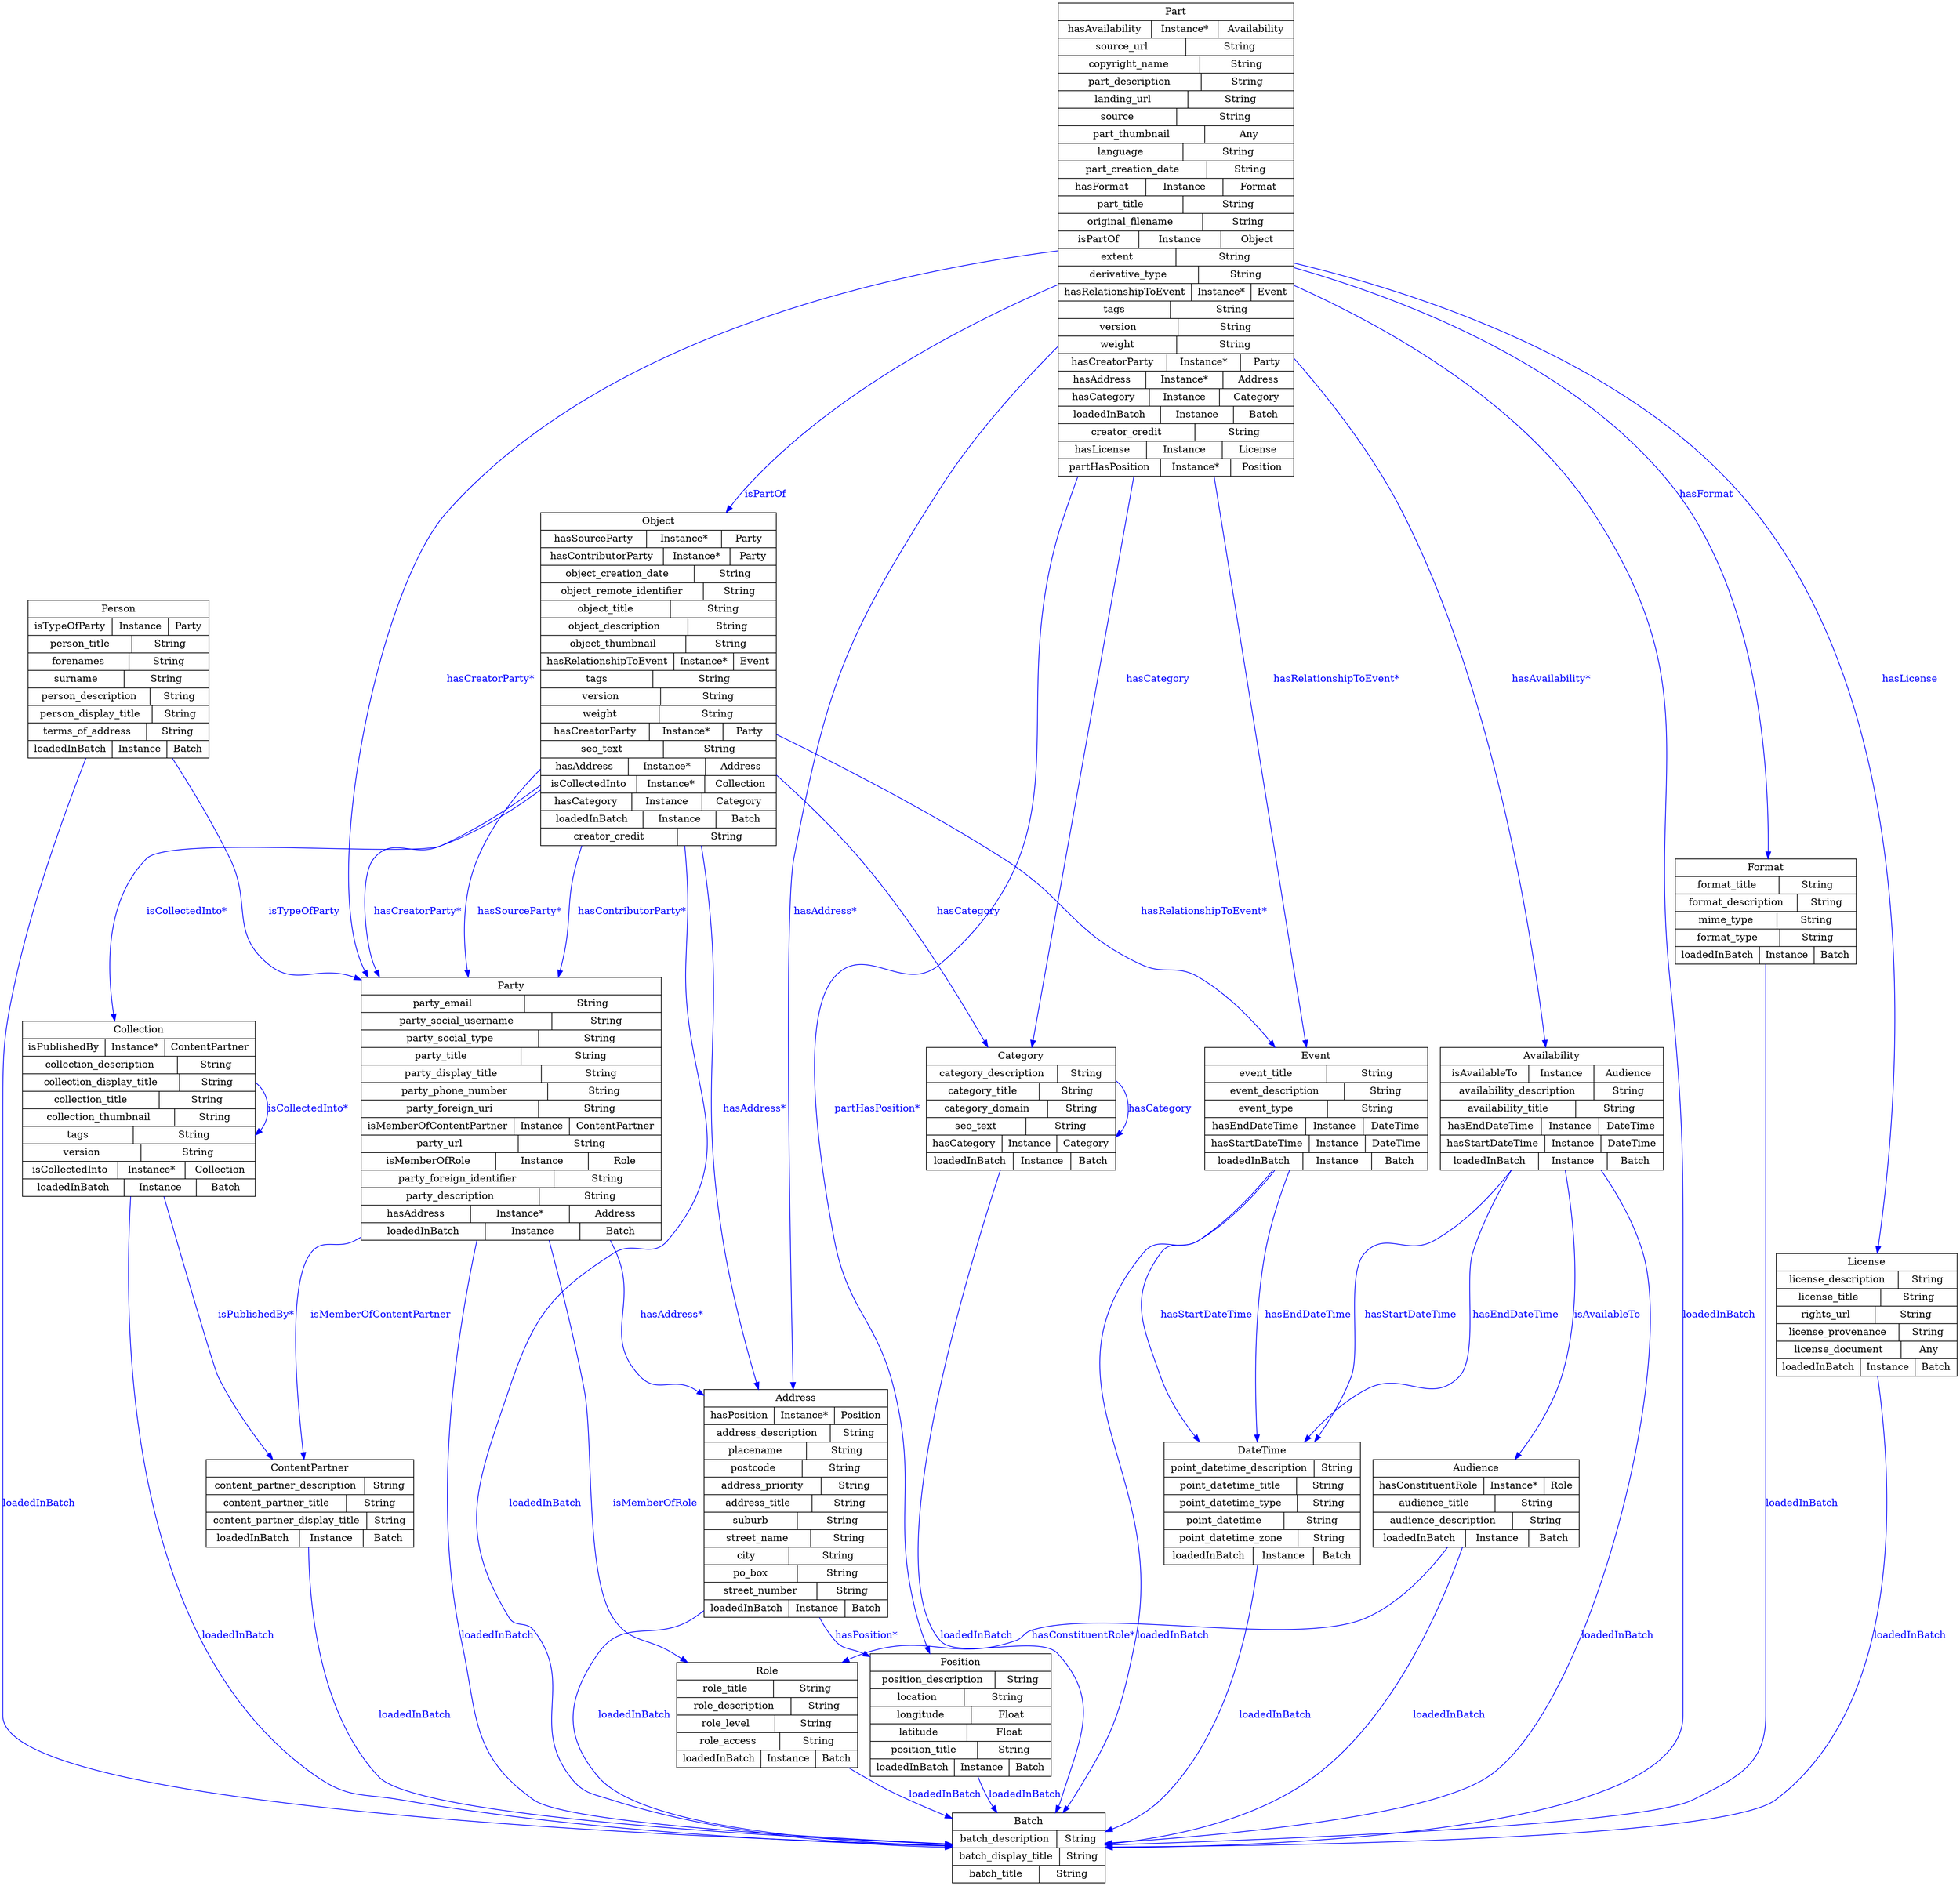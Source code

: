digraph ceismic {
	node [label="\N"];
	graph [bb="0,0,2800,2690"];
	"http://quakestudies.canterbury.ac.nz#ContentPartner" [label="{ContentPartner|{content_partner_description|String}|{content_partner_title|String}|{content_partner_display_title|String}|{load\
edInBatch|Instance|{Batch}}}", shape=record, color="0.0,0.0,0.0", fontcolor="0.0,0.0,0.0", pos="422,547", rects="274,584,571,609 274,559,504,584 504,559,571,584 274,534,478,559 478,534,571,559 274,509,508,534 508,509,571,534 274,484,408,509 \
408,484,499,509 499,484,571,509", width="4.11", height="1.74"];
	"http://quakestudies.canterbury.ac.nz#Batch" [label="{Batch|{batch_description|String}|{batch_display_title|String}|{batch_title|String}}", shape=record, color="0.0,0.0,0.0", fontcolor="0.0,0.0,0.0", pos="1465,50", rects="1356,75,1575,100 1356,50,1508,75 1508,50,1575,75 1356,25,1512,50 1512,25,1575,50 1356,0,1482,25 1482,0,1575,25", width="3.03", height="1.39"];
	"http://quakestudies.canterbury.ac.nz#Collection" [label="{Collection|{isPublishedBy|Instance*|{ContentPartner}}|{collection_description|String}|{collection_display_title|String}|{collec\
tion_title|String}|{collection_thumbnail|String}|{tags|String}|{version|String}|{isCollectedInto|Instance*|{Collection}}|{loaded\
InBatch|Instance|{Batch}}}", shape=record, color="0.0,0.0,0.0", fontcolor="0.0,0.0,0.0", pos="194,1110", rects="28,1210,361,1235 28,1185,144,1210 144,1185,229,1210 229,1185,361,1210 28,1160,252,1185 252,1160,361,1185 28,1135,256,1160 256,11\
35,361,1160 28,1110,227,1135 227,1110,361,1135 28,1085,248,1110 248,1085,361,1110 28,1060,187,1085 187,1060,361,1085 28,1035,197\
,1060 197,1035,361,1060 28,1010,165,1035 165,1010,259,1035 259,1010,361,1035 28,985,174,1010 174,985,277,1010 277,985,361,1010", width="4.61", height="3.47"];
	"http://quakestudies.canterbury.ac.nz#Position" [label="{Position|{position_description|String}|{location|String}|{longitude|Float}|{latitude|Float}|{position_title|String}|{loadedInBa\
tch|Instance|{Batch}}}", shape=record, color="0.0,0.0,0.0", fontcolor="0.0,0.0,0.0", pos="1378,242", rects="1249,304,1508,329 1249,279,1430,304 1430,279,1508,304 1249,254,1385,279 1385,254,1508,279 1249,229,1393,254 1393,229,1508,254 12\
49,204,1388,229 1388,204,1508,229 1249,179,1404,204 1404,179,1508,204 1249,154,1371,179 1371,154,1449,179 1449,154,1508,179", width="3.58", height="2.43"];
	"http://quakestudies.canterbury.ac.nz#Person" [label="{Person|{isTypeOfParty|Instance|{Party}}|{person_title|String}|{forenames|String}|{surname|String}|{person_description|String}|{\
person_display_title|String}|{terms_of_address|String}|{loadedInBatch|Instance|{Batch}}}", shape=record, color="0.0,0.0,0.0", fontcolor="0.0,0.0,0.0", pos="160,1722", rects="31,1809,290,1834 31,1784,152,1809 152,1784,232,1809 232,1784,290,1809 31,1759,181,1784 181,1759,290,1784 31,1734,174,1759 174,17\
34,290,1759 31,1709,168,1734 168,1709,290,1734 31,1684,206,1709 206,1684,290,1709 31,1659,210,1684 210,1659,290,1684 31,1634,200\
,1659 200,1634,290,1659 31,1609,153,1634 153,1609,231,1634 231,1609,290,1634", width="3.58", height="3.12"];
	"http://quakestudies.canterbury.ac.nz#Party" [label="{Party|{party_email|String}|{party_social_username|String}|{party_social_type|String}|{party_title|String}|{party_display_title|\
String}|{party_phone_number|String}|{party_foreign_uri|String}|{isMemberOfContentPartner|Instance|{ContentPartner}}|{party_url|S\
tring}|{isMemberOfRole|Instance|{Role}}|{party_foreign_identifier|String}|{party_description|String}|{hasAddress|Instance*|{Addr\
ess}}|{loadedInBatch|Instance|{Batch}}}", shape=record, color="0.0,0.0,0.0", fontcolor="0.0,0.0,0.0", pos="729,1110", rects="515,1272,944,1297 515,1247,749,1272 749,1247,944,1272 515,1222,789,1247 789,1222,944,1247 515,1197,770,1222 770,1197,944,1222 51\
5,1172,745,1197 745,1172,944,1197 515,1147,775,1172 775,1147,944,1172 515,1122,782,1147 782,1122,944,1147 515,1097,769,1122 769,\
1097,944,1122 515,1072,734,1097 734,1072,812,1097 812,1072,944,1097 515,1047,740,1072 740,1047,944,1072 515,1022,706,1047 706,10\
22,840,1047 840,1022,944,1047 515,997,793,1022 793,997,944,1022 515,972,771,997 771,972,944,997 515,947,670,972 670,947,813,972 \
813,947,944,972 515,922,693,947 693,922,828,947 828,922,944,947", width="5.94", height="5.21"];
	"http://quakestudies.canterbury.ac.nz#Role" [label="{Role|{role_title|String}|{role_description|String}|{role_level|String}|{role_access|String}|{loadedInBatch|Instance|{Batch}}}", shape=record, color="0.0,0.0,0.0", fontcolor="0.0,0.0,0.0", pos="1102,242", rects="973,292,1232,317 973,267,1113,292 1113,267,1232,292 973,242,1138,267 1138,242,1232,267 973,217,1114,242 1114,217,1232,242 973,19\
2,1120,217 1120,192,1232,217 973,167,1095,192 1095,167,1173,192 1173,167,1232,192", width="3.58", height="2.08"];
	"http://quakestudies.canterbury.ac.nz#Address" [label="{Address|{hasPosition|Instance*|{Position}}|{address_description|String}|{placename|String}|{postcode|String}|{address_priority|\
String}|{address_title|String}|{suburb|String}|{street_name|String}|{city|String}|{po_box|String}|{street_number|String}|{loaded\
InBatch|Instance|{Batch}}}", shape=record, color="0.0,0.0,0.0", fontcolor="0.0,0.0,0.0", pos="1134,547", rects="1003,684,1265,709 1003,659,1104,684 1104,659,1189,684 1189,659,1265,684 1003,634,1183,659 1183,634,1265,659 1003,609,1149,634 11\
49,609,1265,634 1003,584,1143,609 1143,584,1265,609 1003,559,1170,584 1170,559,1265,584 1003,534,1158,559 1158,534,1265,559 1003\
,509,1135,534 1135,509,1265,534 1003,484,1155,509 1155,484,1265,509 1003,459,1124,484 1124,459,1265,484 1003,434,1136,459 1136,4\
34,1265,459 1003,409,1163,434 1163,409,1265,434 1003,384,1126,409 1126,384,1205,409 1205,384,1265,409", width="3.64", height="4.51"];
	"http://quakestudies.canterbury.ac.nz#Category" [label="{Category|{category_description|String}|{category_title|String}|{category_domain|String}|{seo_text|String}|{hasCategory|Instance\
|{Category}}|{loadedInBatch|Instance|{Batch}}}", shape=record, color="0.0,0.0,0.0", fontcolor="0.0,0.0,0.0", pos="1460,1110", rects="1325,1172,1596,1197 1325,1147,1514,1172 1514,1147,1596,1172 1325,1122,1489,1147 1489,1122,1596,1147 1325,1097,1500,1122 1500,109\
7,1596,1122 1325,1072,1467,1097 1467,1072,1596,1097 1325,1047,1434,1072 1434,1047,1512,1072 1512,1047,1596,1072 1325,1022,1451,1\
047 1451,1022,1533,1047 1533,1022,1596,1047", width="3.75", height="2.43"];
	"http://quakestudies.canterbury.ac.nz#Part" [label="{Part|{hasAvailability|Instance*|{Availability}}|{source_url|String}|{copyright_name|String}|{part_description|String}|{landing_\
url|String}|{source|String}|{part_thumbnail|Any}|{language|String}|{part_creation_date|String}|{hasFormat|Instance|{Format}}|{pa\
rt_title|String}|{original_filename|String}|{isPartOf|Instance|{Object}}|{extent|String}|{derivative_type|String}|{hasRelationsh\
ipToEvent|Instance*|{Event}}|{tags|String}|{version|String}|{weight|String}|{hasCreatorParty|Instance*|{Party}}|{hasAddress|Inst\
ance*|{Address}}|{hasCategory|Instance|{Category}}|{loadedInBatch|Instance|{Batch}}|{creator_credit|String}|{hasLicense|Instance\
|{License}}|{partHasPosition|Instance*|{Position}}}", shape=record, color="0.0,0.0,0.0", fontcolor="0.0,0.0,0.0", pos="1671,2352", rects="1503,2664,1840,2689 1503,2639,1637,2664 1637,2639,1730,2664 1730,2639,1840,2664 1503,2614,1686,2639 1686,2614,1840,2639 1503,258\
9,1706,2614 1706,2589,1840,2614 1503,2564,1709,2589 1709,2564,1840,2589 1503,2539,1689,2564 1689,2539,1840,2564 1503,2514,1672,2\
539 1672,2514,1840,2539 1503,2489,1715,2514 1715,2489,1840,2514 1503,2464,1681,2489 1681,2464,1840,2489 1503,2439,1718,2464 1718\
,2439,1840,2464 1503,2414,1629,2439 1629,2414,1738,2439 1738,2414,1840,2439 1503,2389,1683,2414 1683,2389,1840,2414 1503,2364,17\
11,2389 1711,2364,1840,2389 1503,2339,1618,2364 1618,2339,1736,2364 1736,2339,1840,2364 1503,2314,1671,2339 1671,2314,1840,2339 \
1503,2289,1704,2314 1704,2289,1840,2314 1503,2264,1697,2289 1697,2264,1782,2289 1782,2264,1840,2289 1503,2239,1664,2264 1664,223\
9,1840,2264 1503,2214,1674,2239 1674,2214,1840,2239 1503,2189,1673,2214 1673,2189,1840,2214 1503,2164,1661,2189 1661,2164,1765,2\
189 1765,2164,1840,2189 1503,2139,1628,2164 1628,2139,1740,2164 1740,2139,1840,2164 1503,2114,1634,2139 1634,2114,1734,2139 1734\
,2114,1840,2139 1503,2089,1651,2114 1651,2089,1755,2114 1755,2089,1840,2114 1503,2064,1701,2089 1701,2064,1840,2089 1503,2039,16\
29,2064 1629,2039,1738,2064 1738,2039,1840,2064 1503,2014,1652,2039 1652,2014,1750,2039 1750,2014,1840,2039", width="4.67", height="9.38"];
	"http://quakestudies.canterbury.ac.nz#Availability" [label="{Availability|{isAvailableTo|Instance|{Audience}}|{availability_description|String}|{availability_title|String}|{hasEndDateTime|\
Instance|{DateTime}}|{hasStartDateTime|Instance|{DateTime}}|{loadedInBatch|Instance|{Batch}}}", shape=record, color="0.0,0.0,0.0", fontcolor="0.0,0.0,0.0", pos="2219,1110", rects="2060,1172,2379,1197 2060,1147,2189,1172 2189,1147,2282,1172 2282,1147,2379,1172 2060,1122,2283,1147 2283,1122,2379,1147 2060,109\
7,2257,1122 2257,1097,2379,1122 2060,1072,2205,1097 2205,1072,2287,1097 2287,1072,2379,1097 2060,1047,2213,1072 2213,1047,2291,1\
072 2291,1047,2379,1072 2060,1022,2202,1047 2202,1022,2300,1047 2300,1022,2379,1047", width="4.42", height="2.43"];
	"http://quakestudies.canterbury.ac.nz#Format" [label="{Format|{format_title|String}|{format_description|String}|{mime_type|String}|{format_type|String}|{loadedInBatch|Instance|{Batch\
}}}", shape=record, color="0.0,0.0,0.0", fontcolor="0.0,0.0,0.0", pos="2527,1391", rects="2398,1441,2657,1466 2398,1416,2548,1441 2548,1416,2657,1441 2398,1391,2574,1416 2574,1391,2657,1416 2398,1366,2543,1391 2543,136\
6,2657,1391 2398,1341,2548,1366 2548,1341,2657,1366 2398,1316,2520,1341 2520,1316,2598,1341 2598,1316,2657,1341", width="3.58", height="2.08"];
	"http://quakestudies.canterbury.ac.nz#Object" [label="{Object|{hasSourceParty|Instance*|{Party}}|{hasContributorParty|Instance*|{Party}}|{object_creation_date|String}|{object_remote_\
identifier|String}|{object_title|String}|{object_description|String}|{object_thumbnail|String}|{hasRelationshipToEvent|Instance*\
|{Event}}|{tags|String}|{version|String}|{weight|String}|{hasCreatorParty|Instance*|{Party}}|{seo_text|String}|{hasAddress|Insta\
nce*|{Address}}|{isCollectedInto|Instance*|{Collection}}|{hasCategory|Instance|{Category}}|{loadedInBatch|Instance|{Batch}}|{cre\
ator_credit|String}}", shape=record, color="0.0,0.0,0.0", fontcolor="0.0,0.0,0.0", pos="938,1722", rects="770,1934,1107,1959 770,1909,923,1934 923,1909,1029,1934 1029,1909,1107,1934 770,1884,948,1909 948,1884,1042,1909 1042,1884,1107,\
1909 770,1859,992,1884 992,1859,1107,1884 770,1834,1005,1859 1005,1834,1107,1859 770,1809,957,1834 957,1809,1107,1834 770,1784,9\
83,1809 983,1784,1107,1809 770,1759,979,1784 979,1759,1107,1784 770,1734,964,1759 964,1734,1049,1759 1049,1734,1107,1759 770,170\
9,931,1734 931,1709,1107,1734 770,1684,941,1709 941,1684,1107,1709 770,1659,940,1684 940,1659,1107,1684 770,1634,928,1659 928,16\
34,1032,1659 1032,1634,1107,1659 770,1609,945,1634 945,1609,1107,1634 770,1584,895,1609 895,1584,1007,1609 1007,1584,1107,1609 7\
70,1559,908,1584 908,1559,1004,1584 1004,1559,1107,1584 770,1534,901,1559 901,1534,1001,1559 1001,1534,1107,1559 770,1509,918,15\
34 918,1509,1022,1534 1022,1509,1107,1534 770,1484,968,1509 968,1484,1107,1509", width="4.67", height="6.60"];
	"http://quakestudies.canterbury.ac.nz#Event" [label="{Event|{event_title|String}|{event_description|String}|{event_type|String}|{hasEndDateTime|Instance|{DateTime}}|{hasStartDateTim\
e|Instance|{DateTime}}|{loadedInBatch|Instance|{Batch}}}", shape=record, color="0.0,0.0,0.0", fontcolor="0.0,0.0,0.0", pos="1883,1110", rects="1724,1172,2043,1197 1724,1147,1899,1172 1899,1147,2043,1172 1724,1122,1925,1147 1925,1122,2043,1147 1724,1097,1899,1122 1899,109\
7,2043,1122 1724,1072,1869,1097 1869,1072,1951,1097 1951,1072,2043,1097 1724,1047,1877,1072 1877,1047,1955,1072 1955,1047,2043,1\
072 1724,1022,1866,1047 1866,1022,1964,1047 1964,1022,2043,1047", width="4.42", height="2.43"];
	"http://quakestudies.canterbury.ac.nz#License" [label="{License|{license_description|String}|{license_title|String}|{rights_url|String}|{license_provenance|String}|{license_document|A\
ny}|{loadedInBatch|Instance|{Batch}}}", shape=record, color="0.0,0.0,0.0", fontcolor="0.0,0.0,0.0", pos="2671,816", rects="2542,878,2801,903 2542,853,2718,878 2718,853,2801,878 2542,828,2692,853 2692,828,2801,853 2542,803,2684,828 2684,803,2801,828 25\
42,778,2718,803 2718,778,2801,803 2542,753,2722,778 2722,753,2801,778 2542,728,2664,753 2664,728,2742,753 2742,728,2801,753", width="3.58", height="2.43"];
	"http://quakestudies.canterbury.ac.nz#DateTime" [label="{DateTime|{point_datetime_description|String}|{point_datetime_title|String}|{point_datetime_type|String}|{point_datetime|String}\
|{point_datetime_zone|String}|{loadedInBatch|Instance|{Batch}}}", shape=record, color="0.0,0.0,0.0", fontcolor="0.0,0.0,0.0", pos="1789,547", rects="1649,609,1930,634 1649,584,1867,609 1867,584,1930,609 1649,559,1841,584 1841,559,1930,584 1649,534,1841,559 1841,534,1930,559 16\
49,509,1822,534 1822,509,1930,534 1649,484,1842,509 1842,484,1930,509 1649,459,1778,484 1778,459,1863,484 1863,459,1930,484", width="3.89", height="2.43"];
	"http://quakestudies.canterbury.ac.nz#Audience" [label="{Audience|{hasConstituentRole|Instance*|{Role}}|{audience_title|String}|{audience_description|String}|{loadedInBatch|Instance|{B\
atch}}}", shape=record, color="0.0,0.0,0.0", fontcolor="0.0,0.0,0.0", pos="2094,547", rects="1947,584,2241,609 1947,559,2108,584 2108,559,2193,584 2193,559,2241,584 1947,534,2122,559 2122,534,2241,559 1947,509,2148,534 21\
48,509,2241,534 1947,484,2080,509 2080,484,2170,509 2170,484,2241,509", width="4.08", height="1.74"];
	"http://quakestudies.canterbury.ac.nz#ContentPartner" -> "http://quakestudies.canterbury.ac.nz#Batch" [style=filled, label=loadedInBatch, color="0.6666667,1.0,1.0", fontcolor="0.6666667,1.0,1.0", pos="e,1356,54 420,484 421,398 436,245 520,154 574,94 1104,65 1346,54", lp="573,242"];
	"http://quakestudies.canterbury.ac.nz#Collection" -> "http://quakestudies.canterbury.ac.nz#ContentPartner" [style=filled, label="isPublishedBy*", color="0.6666667,1.0,1.0", fontcolor="0.6666667,1.0,1.0", pos="e,368,609 231,985 239,958 246,930 253,904 273,826 261,801 293,728 311,688 337,649 362,617", lp="347,816"];
	"http://quakestudies.canterbury.ac.nz#Collection" -> "http://quakestudies.canterbury.ac.nz#Collection" [style=filled, label="isCollectedInto*", color="0.6666667,1.0,1.0", fontcolor="0.6666667,1.0,1.0", pos="e,361,1073 361,1147 372,1138 378,1126 378,1110 378,1098 375,1088 368,1080", lp="437,1110"];
	"http://quakestudies.canterbury.ac.nz#Collection" -> "http://quakestudies.canterbury.ac.nz#Batch" [style=filled, label=loadedInBatch, color="0.6666667,1.0,1.0", fontcolor="0.6666667,1.0,1.0", pos="e,1356,55 180,985 165,772 170,343 431,154 474,122 492,128 545,118 695,88 1133,66 1346,55", lp="325,357"];
	"http://quakestudies.canterbury.ac.nz#Position" -> "http://quakestudies.canterbury.ac.nz#Batch" [style=filled, label=loadedInBatch, color="0.6666667,1.0,1.0", fontcolor="0.6666667,1.0,1.0", pos="e,1425,100 1400,154 1404,142 1409,129 1415,118 1417,115 1418,112 1420,109", lp="1468,127"];
	"http://quakestudies.canterbury.ac.nz#Person" -> "http://quakestudies.canterbury.ac.nz#Party" [style=filled, label=isTypeOfParty, color="0.6666667,1.0,1.0", fontcolor="0.6666667,1.0,1.0", pos="e,515,1294 243,1609 272,1566 302,1515 324,1466 353,1402 314,1361 366,1316 411,1276 445,1318 505,1298", lp="418,1391"];
	"http://quakestudies.canterbury.ac.nz#Person" -> "http://quakestudies.canterbury.ac.nz#Batch" [style=filled, label=loadedInBatch, color="0.6666667,1.0,1.0", fontcolor="0.6666667,1.0,1.0", pos="e,1356,53 115,1609 83,1524 42,1406 19,1298 2,1215 0,1193 0,1110 0,1110 0,1110 0,242 0,106 996,64 1346,53", lp="53,547"];
	"http://quakestudies.canterbury.ac.nz#Party" -> "http://quakestudies.canterbury.ac.nz#ContentPartner" [style=filled, label=isMemberOfContentPartner, color="0.6666667,1.0,1.0", fontcolor="0.6666667,1.0,1.0", pos="e,413,609 515,926 512,925 509,923 506,922 472,905 446,933 423,904 389,862 401,710 412,619", lp="524,816"];
	"http://quakestudies.canterbury.ac.nz#Party" -> "http://quakestudies.canterbury.ac.nz#Role" [style=filled, label=isMemberOfRole, color="0.6666667,1.0,1.0", fontcolor="0.6666667,1.0,1.0", pos="e,988,317 784,922 802,855 820,780 834,710 847,638 834,444 875,384 901,344 927,355 968,330 972,328 976,325 980,323", lp="934,547"];
	"http://quakestudies.canterbury.ac.nz#Party" -> "http://quakestudies.canterbury.ac.nz#Address" [style=filled, label="hasAddress*", color="0.6666667,1.0,1.0", fontcolor="0.6666667,1.0,1.0", pos="e,1003,701 871,922 875,916 877,910 880,904 911,830 858,785 914,728 937,703 959,727 989,710 991,709 993,708 994,707", lp="958,816"];
	"http://quakestudies.canterbury.ac.nz#Party" -> "http://quakestudies.canterbury.ac.nz#Batch" [style=filled, label=loadedInBatch, color="0.6666667,1.0,1.0", fontcolor="0.6666667,1.0,1.0", pos="e,1356,54 673,922 635,767 598,541 641,348 665,238 655,183 747,118 794,84 1154,64 1346,54", lp="694,357"];
	"http://quakestudies.canterbury.ac.nz#Category" -> "http://quakestudies.canterbury.ac.nz#Category" [style=filled, label=hasCategory, color="0.6666667,1.0,1.0", fontcolor="0.6666667,1.0,1.0", pos="e,1596,1071 1596,1149 1607,1141 1613,1128 1613,1110 1613,1097 1610,1086 1603,1078", lp="1659,1110"];
	"http://quakestudies.canterbury.ac.nz#Category" -> "http://quakestudies.canterbury.ac.nz#Batch" [style=filled, label=loadedInBatch, color="0.6666667,1.0,1.0", fontcolor="0.6666667,1.0,1.0", pos="e,1512,100 1441,1022 1411,883 1356,605 1337,366 1336,358 1331,353 1337,348 1363,318 1488,359 1516,330 1580,260 1552,206 1521,118\
 1520,115 1519,112 1517,109", lp="1390,357"];
	"http://quakestudies.canterbury.ac.nz#Part" -> "http://quakestudies.canterbury.ac.nz#Availability" [style=filled, label="hasAvailability*", color="0.6666667,1.0,1.0", fontcolor="0.6666667,1.0,1.0", pos="e,2214,1197 1840,2203 1908,2136 1981,2050 2028,1960 2158,1709 2200,1371 2213,1207", lp="2233,1722"];
	"http://quakestudies.canterbury.ac.nz#Part" -> "http://quakestudies.canterbury.ac.nz#Format" [style=filled, label=hasFormat, color="0.6666667,1.0,1.0", fontcolor="0.6666667,1.0,1.0", pos="e,2531,1466 1840,2315 2007,2268 2258,2174 2397,1996 2517,1842 2532,1603 2531,1476", lp="2443,1987"];
	"http://quakestudies.canterbury.ac.nz#Part" -> "http://quakestudies.canterbury.ac.nz#Object" [style=filled, label=isPartOf, color="0.6666667,1.0,1.0", fontcolor="0.6666667,1.0,1.0", pos="e,1031,1959 1503,2288 1368,2229 1181,2131 1060,1996 1052,1987 1044,1977 1037,1967", lp="1090,1987"];
	"http://quakestudies.canterbury.ac.nz#Part" -> "http://quakestudies.canterbury.ac.nz#Event" [style=filled, label="hasRelationshipToEvent*", color="0.6666667,1.0,1.0", fontcolor="0.6666667,1.0,1.0", pos="e,1876,1197 1744,2014 1778,1849 1817,1648 1845,1466 1857,1378 1868,1279 1875,1207", lp="1931,1722"];
	"http://quakestudies.canterbury.ac.nz#Part" -> "http://quakestudies.canterbury.ac.nz#Party" [style=filled, label="hasCreatorParty*", color="0.6666667,1.0,1.0", fontcolor="0.6666667,1.0,1.0", pos="e,515,1285 1503,2335 1272,2304 861,2213 631,1960 532,1851 438,1449 498,1316 502,1308 506,1301 510,1294", lp="696,1722"];
	"http://quakestudies.canterbury.ac.nz#Part" -> "http://quakestudies.canterbury.ac.nz#Address" [style=filled, label="hasAddress*", color="0.6666667,1.0,1.0", fontcolor="0.6666667,1.0,1.0", pos="e,1130,709 1503,2197 1446,2138 1385,2067 1340,1996 1205,1781 1178,1714 1131,1466 1117,1395 1124,965 1130,719", lp="1175,1391"];
	"http://quakestudies.canterbury.ac.nz#Part" -> "http://quakestudies.canterbury.ac.nz#Category" [style=filled, label=hasCategory, color="0.6666667,1.0,1.0", fontcolor="0.6666667,1.0,1.0", pos="e,1467,1197 1598,2014 1564,1849 1525,1648 1498,1466 1485,1378 1475,1279 1468,1207", lp="1631,1722"];
	"http://quakestudies.canterbury.ac.nz#Part" -> "http://quakestudies.canterbury.ac.nz#Batch" [style=filled, label=loadedInBatch, color="0.6666667,1.0,1.0", fontcolor="0.6666667,1.0,1.0", pos="e,1575,56 1840,2293 1986,2233 2189,2125 2296,1960 2457,1710 2360,1593 2387,1298 2405,1084 2406,1030 2406,816 2406,816 2406,816 2\
406,242 2406,140 2290,188 2195,154 2142,135 2130,129 2076,118 1908,83 1709,65 1585,57", lp="2459,816"];
	"http://quakestudies.canterbury.ac.nz#Part" -> "http://quakestudies.canterbury.ac.nz#License" [style=filled, label=hasLicense, color="0.6666667,1.0,1.0", fontcolor="0.6666667,1.0,1.0", pos="e,2686,903 1840,2321 2024,2279 2315,2185 2487,1996 2766,1687 2720,1135 2688,913", lp="2733,1722"];
	"http://quakestudies.canterbury.ac.nz#Part" -> "http://quakestudies.canterbury.ac.nz#Position" [style=filled, label="partHasPosition*", color="0.6666667,1.0,1.0", fontcolor="0.6666667,1.0,1.0", pos="e,1335,329 1516,2014 1510,1996 1503,1978 1497,1960 1401,1681 1560,1511 1340,1316 1289,1271 1233,1348 1189,1298 1133,1235 1173,10\
04 1189,922 1208,822 1247,807 1274,710 1316,552 1282,503 1329,348 1330,345 1331,342 1332,339", lp="1252,1110"];
	"http://quakestudies.canterbury.ac.nz#Role" -> "http://quakestudies.canterbury.ac.nz#Batch" [style=filled, label=loadedInBatch, color="0.6666667,1.0,1.0", fontcolor="0.6666667,1.0,1.0", pos="e,1356,90 1210,167 1237,150 1267,132 1295,118 1311,109 1329,101 1347,94", lp="1348,127"];
	"http://quakestudies.canterbury.ac.nz#Format" -> "http://quakestudies.canterbury.ac.nz#Batch" [style=filled, label=loadedInBatch, color="0.6666667,1.0,1.0", fontcolor="0.6666667,1.0,1.0", pos="e,1575,53 2527,1316 2527,1206 2527,995 2527,816 2527,816 2527,816 2527,242 2527,169 2485,150 2420,118 2346,82 1825,61 1585,53", lp="2580,547"];
	"http://quakestudies.canterbury.ac.nz#Object" -> "http://quakestudies.canterbury.ac.nz#Party" [style=filled, label="hasSourceParty*", color="0.6666667,1.0,1.0", fontcolor="0.6666667,1.0,1.0", pos="e,660,1297 770,1601 730,1563 693,1517 671,1466 650,1416 649,1360 658,1307", lp="732,1391"];
	"http://quakestudies.canterbury.ac.nz#Object" -> "http://quakestudies.canterbury.ac.nz#Party" [style=filled, label="hasContributorParty*", color="0.6666667,1.0,1.0", fontcolor="0.6666667,1.0,1.0", pos="e,789,1297 823,1484 821,1478 819,1472 817,1466 797,1401 809,1381 794,1316 794,1313 793,1310 792,1307", lp="897,1391"];
	"http://quakestudies.canterbury.ac.nz#Object" -> "http://quakestudies.canterbury.ac.nz#Event" [style=filled, label="hasRelationshipToEvent*", color="0.6666667,1.0,1.0", fontcolor="0.6666667,1.0,1.0", pos="e,1821,1197 1107,1638 1202,1589 1322,1526 1426,1466 1532,1403 1548,1368 1660,1316 1683,1304 1693,1312 1715,1298 1752,1273 1786,1\
239 1814,1205", lp="1752,1391"];
	"http://quakestudies.canterbury.ac.nz#Object" -> "http://quakestudies.canterbury.ac.nz#Party" [style=filled, label="hasCreatorParty*", color="0.6666667,1.0,1.0", fontcolor="0.6666667,1.0,1.0", pos="e,526,1297 770,1575 723,1540 671,1507 618,1484 576,1465 546,1500 517,1466 495,1440 504,1346 517,1316 519,1313 520,1310 522,1306", lp="582,1391"];
	"http://quakestudies.canterbury.ac.nz#Object" -> "http://quakestudies.canterbury.ac.nz#Address" [style=filled, label="hasAddress*", color="0.6666667,1.0,1.0", fontcolor="0.6666667,1.0,1.0", pos="e,1081,709 1000,1484 1001,1478 1002,1472 1003,1466 1039,1226 992,1161 1031,922 1041,854 1060,782 1078,719", lp="1075,1110"];
	"http://quakestudies.canterbury.ac.nz#Object" -> "http://quakestudies.canterbury.ac.nz#Collection" [style=filled, label="isCollectedInto*", color="0.6666667,1.0,1.0", fontcolor="0.6666667,1.0,1.0", pos="e,158,1235 770,1568 724,1534 671,1503 618,1484 574,1468 234,1499 201,1466 146,1409 144,1320 156,1245", lp="264,1391"];
	"http://quakestudies.canterbury.ac.nz#Object" -> "http://quakestudies.canterbury.ac.nz#Category" [style=filled, label=hasCategory, color="0.6666667,1.0,1.0", fontcolor="0.6666667,1.0,1.0", pos="e,1411,1197 1107,1583 1147,1547 1189,1507 1224,1466 1294,1384 1361,1280 1406,1206", lp="1375,1391"];
	"http://quakestudies.canterbury.ac.nz#Object" -> "http://quakestudies.canterbury.ac.nz#Batch" [style=filled, label=loadedInBatch, color="0.6666667,1.0,1.0", fontcolor="0.6666667,1.0,1.0", pos="e,1356,57 976,1484 977,1478 978,1472 978,1466 983,1399 980,1382 978,1316 972,1140 1065,1055 952,922 929,895 905,922 876,904 783,\
844 759,813 724,710 676,573 660,514 724,384 729,372 739,376 747,366 804,284 754,230 817,154 837,129 849,128 880,118 964,91 1201,\
69 1346,58", lp="777,547"];
	"http://quakestudies.canterbury.ac.nz#License" -> "http://quakestudies.canterbury.ac.nz#Batch" [style=filled, label=loadedInBatch, color="0.6666667,1.0,1.0", fontcolor="0.6666667,1.0,1.0", pos="e,1575,54 2687,728 2709,574 2728,258 2541,118 2503,89 1859,64 1585,54", lp="2734,357"];
	"http://quakestudies.canterbury.ac.nz#DateTime" -> "http://quakestudies.canterbury.ac.nz#Batch" [style=filled, label=loadedInBatch, color="0.6666667,1.0,1.0", fontcolor="0.6666667,1.0,1.0", pos="e,1575,71 1787,459 1779,361 1752,206 1658,118 1637,98 1611,84 1584,74", lp="1818,242"];
	"http://quakestudies.canterbury.ac.nz#Event" -> "http://quakestudies.canterbury.ac.nz#DateTime" [style=filled, label=hasEndDateTime, color="0.6666667,1.0,1.0", fontcolor="0.6666667,1.0,1.0", pos="e,1784,634 1841,1022 1826,986 1810,944 1802,904 1784,817 1782,716 1784,644", lp="1864,816"];
	"http://quakestudies.canterbury.ac.nz#Event" -> "http://quakestudies.canterbury.ac.nz#DateTime" [style=filled, label=hasStartDateTime, color="0.6666667,1.0,1.0", fontcolor="0.6666667,1.0,1.0", pos="e,1697,634 1823,1022 1794,986 1757,947 1715,922 1685,904 1661,930 1641,904 1616,873 1627,764 1641,728 1652,697 1670,668 1691,642\
", lp="1709,816"];
	"http://quakestudies.canterbury.ac.nz#Event" -> "http://quakestudies.canterbury.ac.nz#Batch" [style=filled, label=loadedInBatch, color="0.6666667,1.0,1.0", fontcolor="0.6666667,1.0,1.0", pos="e,1524,100 1824,1022 1795,985 1758,946 1715,922 1678,901 1648,936 1622,904 1464,713 1665,591 1622,348 1603,240 1598,208 1538,118\
 1536,115 1533,111 1530,108", lp="1675,357"];
	"http://quakestudies.canterbury.ac.nz#Address" -> "http://quakestudies.canterbury.ac.nz#Position" [style=filled, label="hasPosition*", color="0.6666667,1.0,1.0", fontcolor="0.6666667,1.0,1.0", pos="e,1249,326 1162,384 1169,371 1177,358 1187,348 1201,331 1214,338 1239,330", lp="1233,357"];
	"http://quakestudies.canterbury.ac.nz#Address" -> "http://quakestudies.canterbury.ac.nz#Batch" [style=filled, label=loadedInBatch, color="0.6666667,1.0,1.0", fontcolor="0.6666667,1.0,1.0", pos="e,1356,61 1003,394 998,391 994,387 989,384 937,347 893,382 858,330 814,264 807,213 858,154 889,117 1178,80 1346,62", lp="911,242"];
	"http://quakestudies.canterbury.ac.nz#Availability" -> "http://quakestudies.canterbury.ac.nz#Audience" [style=filled, label=isAvailableTo, color="0.6666667,1.0,1.0", fontcolor="0.6666667,1.0,1.0", pos="e,2159,609 2240,1022 2256,943 2268,824 2235,728 2220,687 2193,648 2166,617", lp="2304,816"];
	"http://quakestudies.canterbury.ac.nz#Availability" -> "http://quakestudies.canterbury.ac.nz#DateTime" [style=filled, label=hasEndDateTime, color="0.6666667,1.0,1.0", fontcolor="0.6666667,1.0,1.0", pos="e,1849,634 2161,1022 2140,987 2119,945 2106,904 2094,866 2114,755 2087,728 2063,704 1967,725 1938,710 1906,694 1878,668 1856,642\
", lp="2168,816"];
	"http://quakestudies.canterbury.ac.nz#Availability" -> "http://quakestudies.canterbury.ac.nz#DateTime" [style=filled, label=hasStartDateTime, color="0.6666667,1.0,1.0", fontcolor="0.6666667,1.0,1.0", pos="e,1870,634 2161,1022 2132,985 2094,946 2051,922 2009,899 1978,938 1946,904 1919,875 1941,764 1927,728 1914,698 1896,668 1876,642\
", lp="2014,816"];
	"http://quakestudies.canterbury.ac.nz#Availability" -> "http://quakestudies.canterbury.ac.nz#Batch" [style=filled, label=loadedInBatch, color="0.6666667,1.0,1.0", fontcolor="0.6666667,1.0,1.0", pos="e,1575,56 2294,1022 2319,987 2344,946 2357,904 2407,736 2263,253 2120,154 2035,94 1750,67 1585,57", lp="2312,357"];
	"http://quakestudies.canterbury.ac.nz#Audience" -> "http://quakestudies.canterbury.ac.nz#Role" [style=filled, label="hasConstituentRole*", color="0.6666667,1.0,1.0", fontcolor="0.6666667,1.0,1.0", pos="e,1209,317 2052,484 2025,447 1985,405 1938,384 1843,341 1567,401 1470,366 1457,361 1459,352 1447,348 1361,314 1327,359 1240,330 \
1233,327 1226,324 1219,321", lp="1918,357"];
	"http://quakestudies.canterbury.ac.nz#Audience" -> "http://quakestudies.canterbury.ac.nz#Batch" [style=filled, label=loadedInBatch, color="0.6666667,1.0,1.0", fontcolor="0.6666667,1.0,1.0", pos="e,1575,68 2076,484 2048,396 1985,238 1875,154 1829,119 1689,88 1585,70", lp="2063,242"];
}
